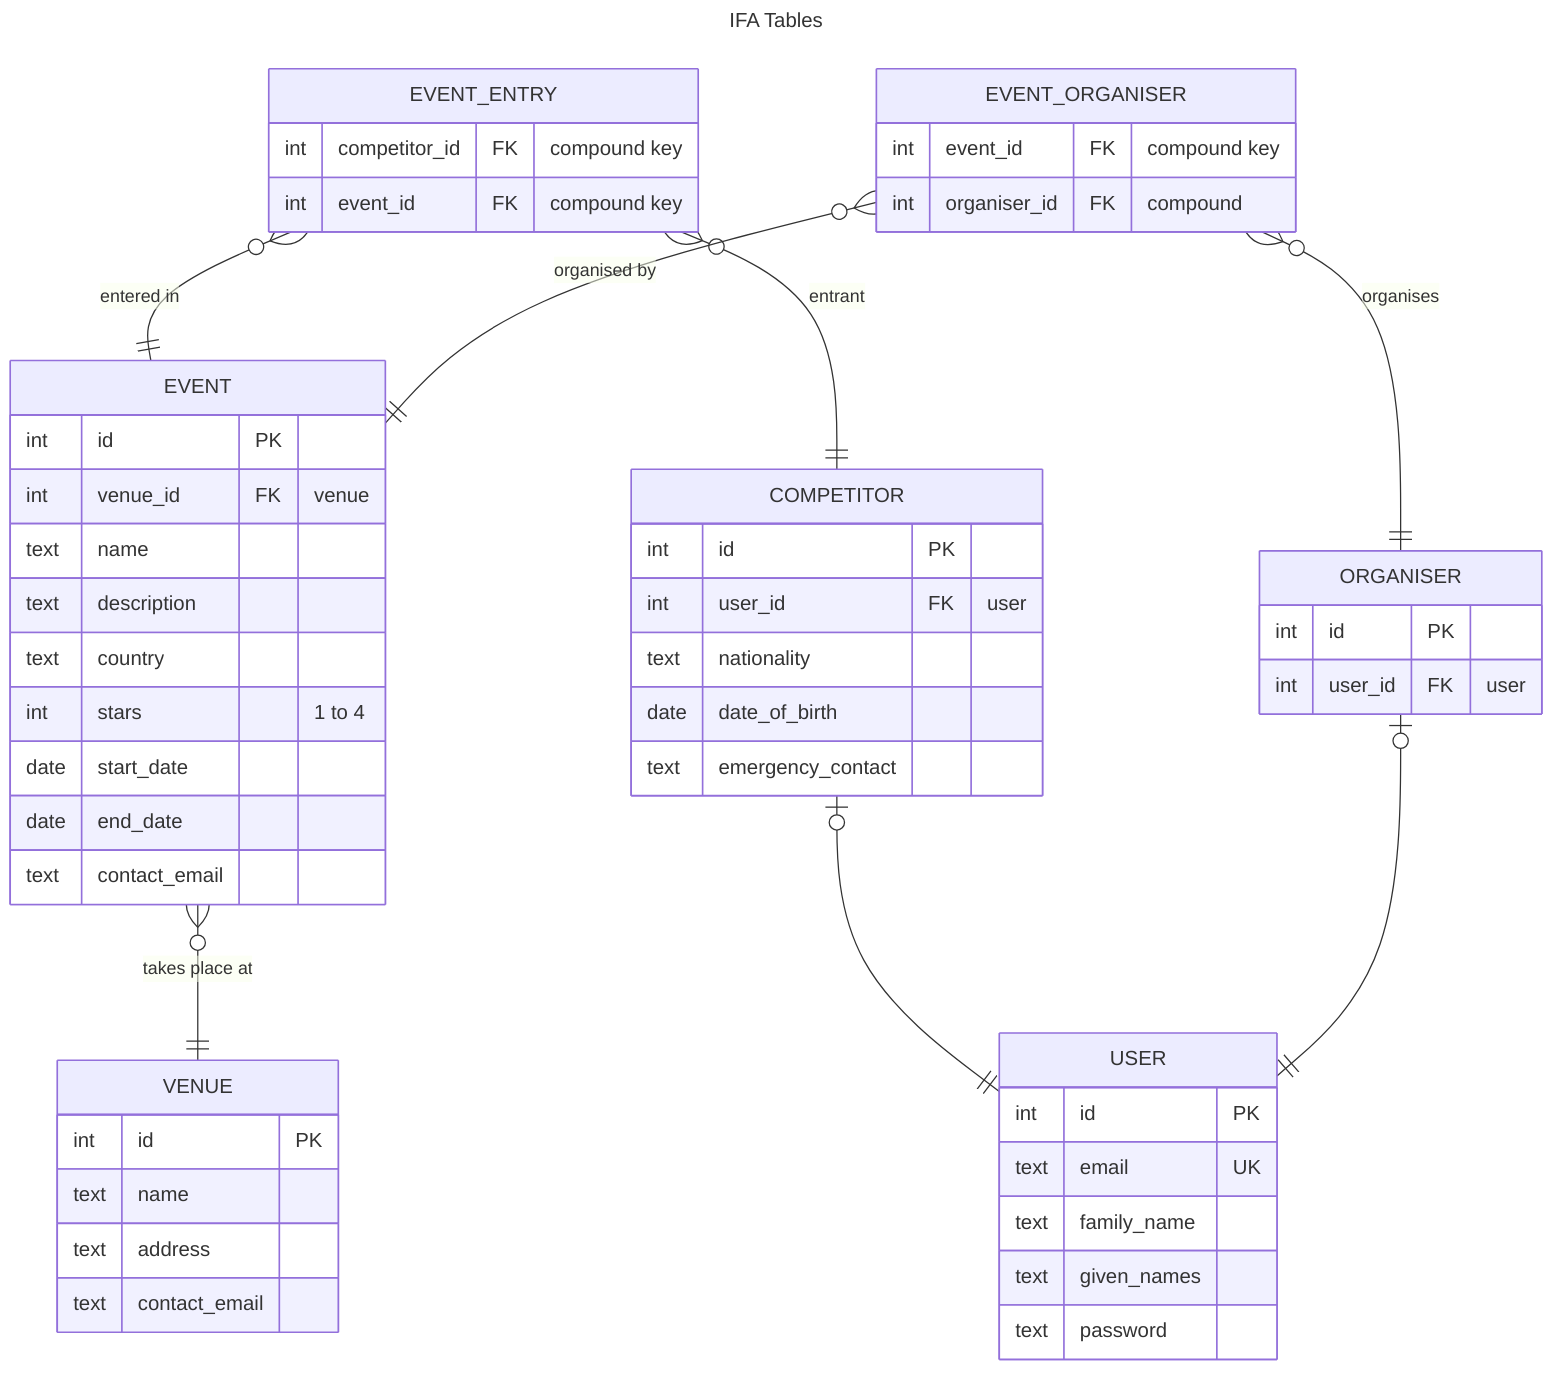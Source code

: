 ---
title: IFA Tables
---
erDiagram
    EVENT many--one VENUE : "takes place at"
    COMPETITOR one or zero--one USER :  ""
    ORGANISER  one or zero--one USER :  ""

    ORGANISER {
        int id PK
        int user_id FK "user"
    }

    USER {
        int id PK
        text email UK
        text family_name
        text given_names
        text password
    }

    COMPETITOR {
        int id PK
        int user_id FK "user"
        text nationality
        date date_of_birth
        text emergency_contact
    }

    VENUE {
        int id PK
        text name
        text address
        text contact_email
    }

    EVENT {
        int id PK
        int venue_id FK "venue"
        text name
        text description
        text country
        int stars "1 to 4"
        date start_date
        date end_date
        text contact_email
    }

    EVENT_ENTRY many--one EVENT : "entered in"
    EVENT_ENTRY many--one COMPETITOR : "entrant"
    EVENT_ENTRY {
        int competitor_id FK "compound key"
        int event_id FK "compound key"
    }

    EVENT_ORGANISER many--one EVENT : "organised by"
    EVENT_ORGANISER many--one ORGANISER : "organises"
    EVENT_ORGANISER {
        int event_id FK "compound key"
        int organiser_id FK "compound"
    }